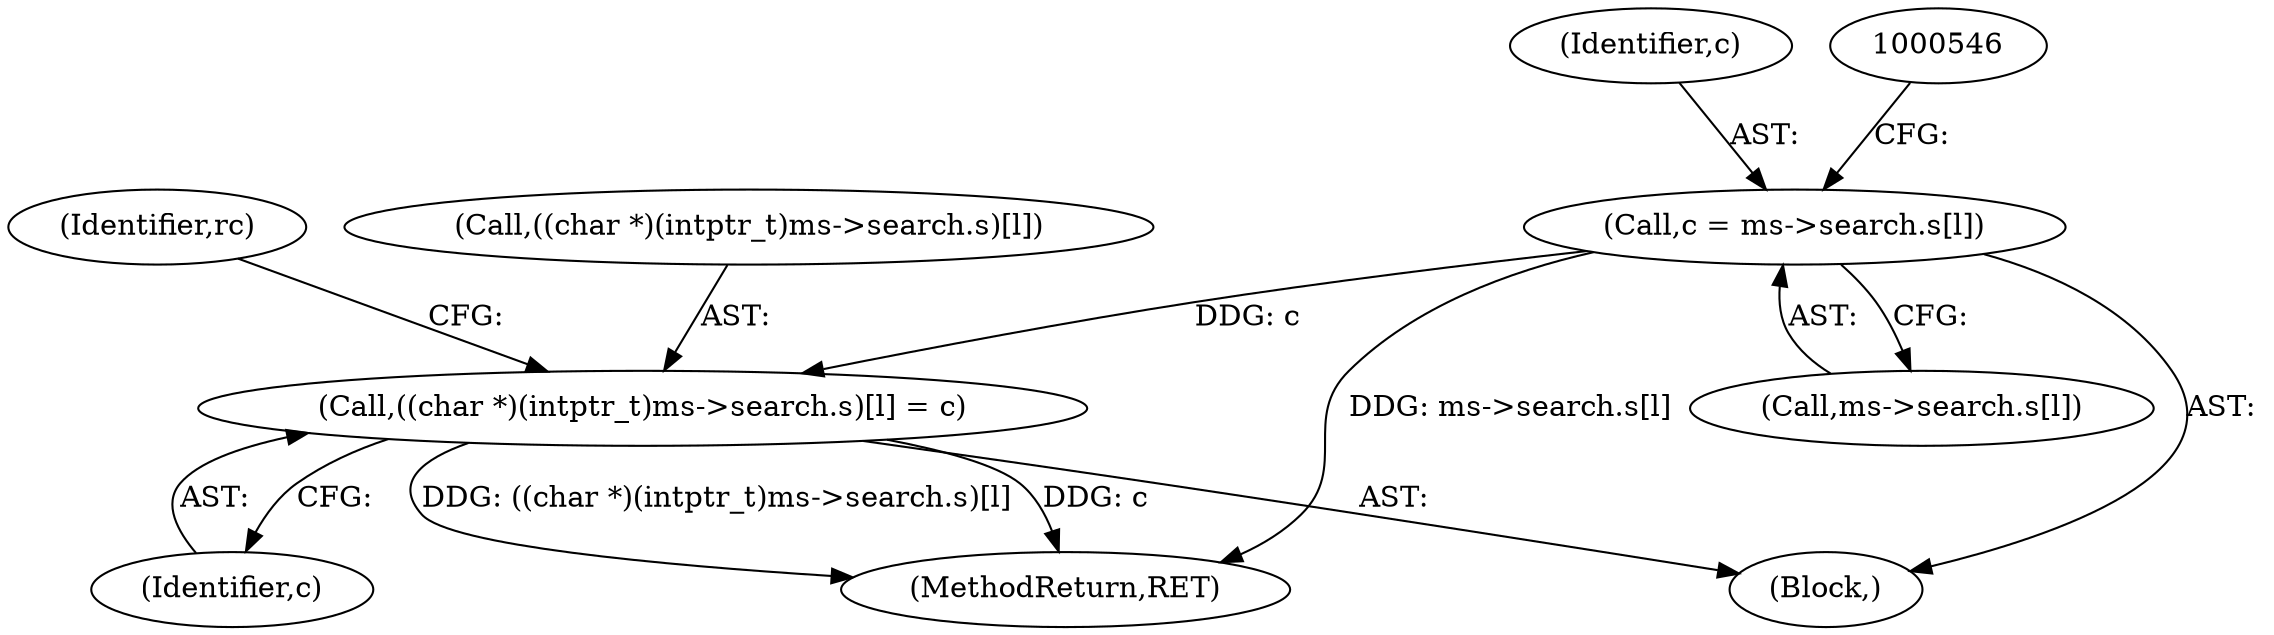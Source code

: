 digraph "1_file_74cafd7de9ec99a14f4480927580e501c8f852c3@array" {
"1000571" [label="(Call,((char *)(intptr_t)ms->search.s)[l] = c)"];
"1000534" [label="(Call,c = ms->search.s[l])"];
"1000583" [label="(Identifier,c)"];
"1000534" [label="(Call,c = ms->search.s[l])"];
"1000535" [label="(Identifier,c)"];
"1000521" [label="(Block,)"];
"1000571" [label="(Call,((char *)(intptr_t)ms->search.s)[l] = c)"];
"1000976" [label="(MethodReturn,RET)"];
"1000572" [label="(Call,((char *)(intptr_t)ms->search.s)[l])"];
"1000585" [label="(Identifier,rc)"];
"1000536" [label="(Call,ms->search.s[l])"];
"1000571" -> "1000521"  [label="AST: "];
"1000571" -> "1000583"  [label="CFG: "];
"1000572" -> "1000571"  [label="AST: "];
"1000583" -> "1000571"  [label="AST: "];
"1000585" -> "1000571"  [label="CFG: "];
"1000571" -> "1000976"  [label="DDG: c"];
"1000571" -> "1000976"  [label="DDG: ((char *)(intptr_t)ms->search.s)[l]"];
"1000534" -> "1000571"  [label="DDG: c"];
"1000534" -> "1000521"  [label="AST: "];
"1000534" -> "1000536"  [label="CFG: "];
"1000535" -> "1000534"  [label="AST: "];
"1000536" -> "1000534"  [label="AST: "];
"1000546" -> "1000534"  [label="CFG: "];
"1000534" -> "1000976"  [label="DDG: ms->search.s[l]"];
}
